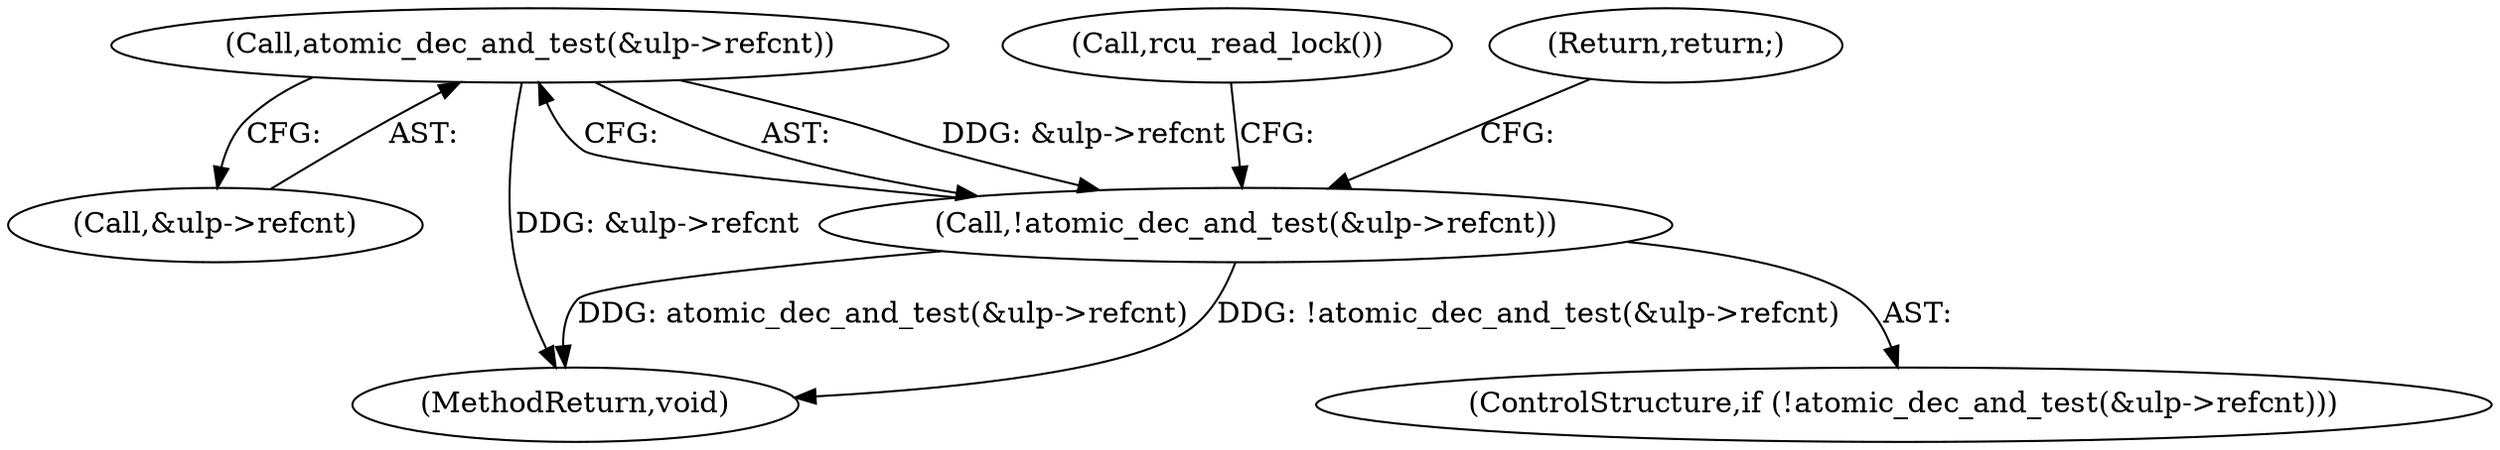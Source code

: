 digraph "0_linux_6062a8dc0517bce23e3c2f7d2fea5e22411269a3_1@pointer" {
"1000130" [label="(Call,atomic_dec_and_test(&ulp->refcnt))"];
"1000129" [label="(Call,!atomic_dec_and_test(&ulp->refcnt))"];
"1000130" [label="(Call,atomic_dec_and_test(&ulp->refcnt))"];
"1000143" [label="(Call,rcu_read_lock())"];
"1000135" [label="(Return,return;)"];
"1000128" [label="(ControlStructure,if (!atomic_dec_and_test(&ulp->refcnt)))"];
"1000131" [label="(Call,&ulp->refcnt)"];
"1000323" [label="(MethodReturn,void)"];
"1000129" [label="(Call,!atomic_dec_and_test(&ulp->refcnt))"];
"1000130" -> "1000129"  [label="AST: "];
"1000130" -> "1000131"  [label="CFG: "];
"1000131" -> "1000130"  [label="AST: "];
"1000129" -> "1000130"  [label="CFG: "];
"1000130" -> "1000323"  [label="DDG: &ulp->refcnt"];
"1000130" -> "1000129"  [label="DDG: &ulp->refcnt"];
"1000129" -> "1000128"  [label="AST: "];
"1000135" -> "1000129"  [label="CFG: "];
"1000143" -> "1000129"  [label="CFG: "];
"1000129" -> "1000323"  [label="DDG: atomic_dec_and_test(&ulp->refcnt)"];
"1000129" -> "1000323"  [label="DDG: !atomic_dec_and_test(&ulp->refcnt)"];
}
